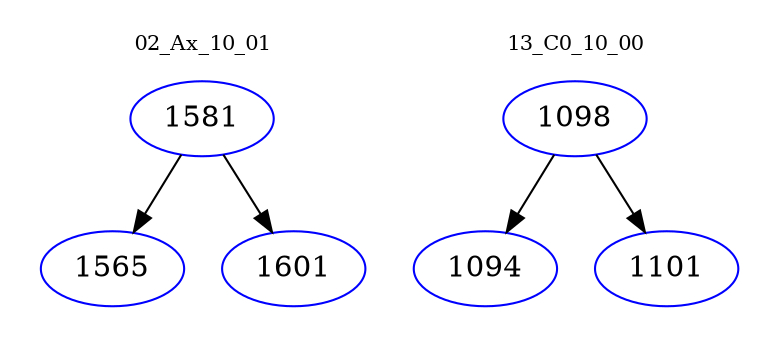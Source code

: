 digraph{
subgraph cluster_0 {
color = white
label = "02_Ax_10_01";
fontsize=10;
T0_1581 [label="1581", color="blue"]
T0_1581 -> T0_1565 [color="black"]
T0_1565 [label="1565", color="blue"]
T0_1581 -> T0_1601 [color="black"]
T0_1601 [label="1601", color="blue"]
}
subgraph cluster_1 {
color = white
label = "13_C0_10_00";
fontsize=10;
T1_1098 [label="1098", color="blue"]
T1_1098 -> T1_1094 [color="black"]
T1_1094 [label="1094", color="blue"]
T1_1098 -> T1_1101 [color="black"]
T1_1101 [label="1101", color="blue"]
}
}
